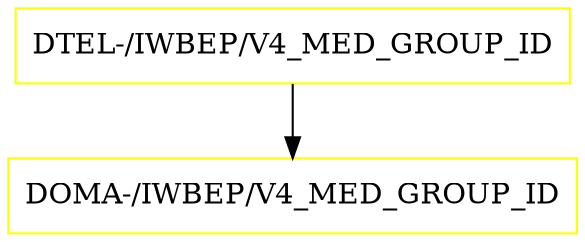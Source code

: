 digraph G {
  "DTEL-/IWBEP/V4_MED_GROUP_ID" [shape=box,color=yellow];
  "DOMA-/IWBEP/V4_MED_GROUP_ID" [shape=box,color=yellow,URL="./DOMA_%23IWBEP%23V4_MED_GROUP_ID.html"];
  "DTEL-/IWBEP/V4_MED_GROUP_ID" -> "DOMA-/IWBEP/V4_MED_GROUP_ID";
}
